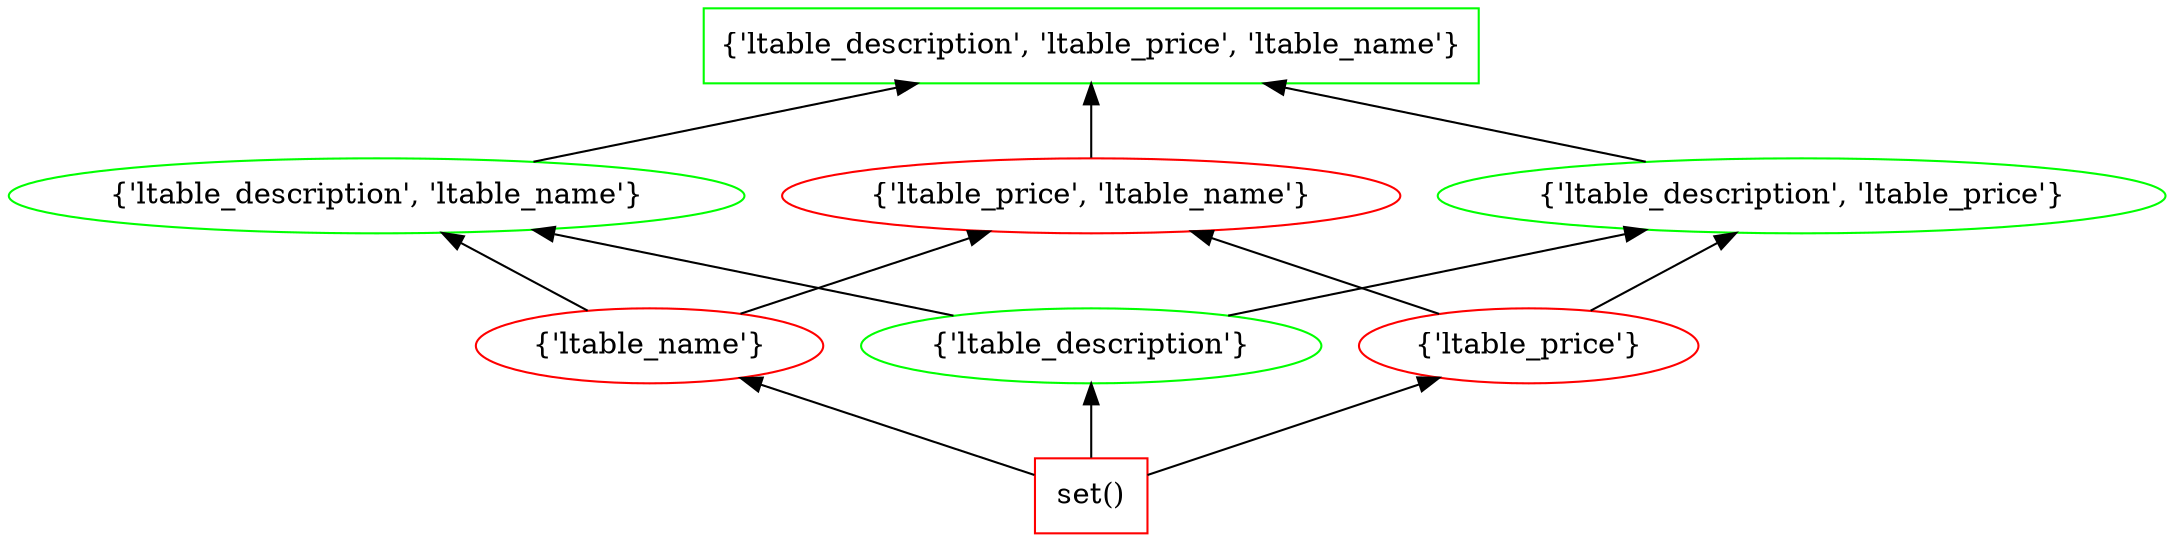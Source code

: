 digraph G {
splines="line"
rankdir=BT
"{'ltable_description', 'ltable_price', 'ltable_name'}" [shape=box];
"set()" [shape=box];
"set()" [color=red];
"set()" -> "{'ltable_name'}";
"set()" -> "{'ltable_description'}";
"set()" -> "{'ltable_price'}";
"{'ltable_name'}" [color=red];
"{'ltable_name'}" -> "{'ltable_description', 'ltable_name'}";
"{'ltable_name'}" -> "{'ltable_price', 'ltable_name'}";
"{'ltable_description'}" [color=green];
"{'ltable_description'}" -> "{'ltable_description', 'ltable_name'}";
"{'ltable_description'}" -> "{'ltable_description', 'ltable_price'}";
"{'ltable_price'}" [color=red];
"{'ltable_price'}" -> "{'ltable_price', 'ltable_name'}";
"{'ltable_price'}" -> "{'ltable_description', 'ltable_price'}";
"{'ltable_description', 'ltable_name'}" [color=green];
"{'ltable_description', 'ltable_name'}" -> "{'ltable_description', 'ltable_price', 'ltable_name'}";
"{'ltable_price', 'ltable_name'}" [color=red];
"{'ltable_price', 'ltable_name'}" -> "{'ltable_description', 'ltable_price', 'ltable_name'}";
"{'ltable_description', 'ltable_price'}" [color=green];
"{'ltable_description', 'ltable_price'}" -> "{'ltable_description', 'ltable_price', 'ltable_name'}";
"{'ltable_description', 'ltable_price', 'ltable_name'}" [color=green];
}